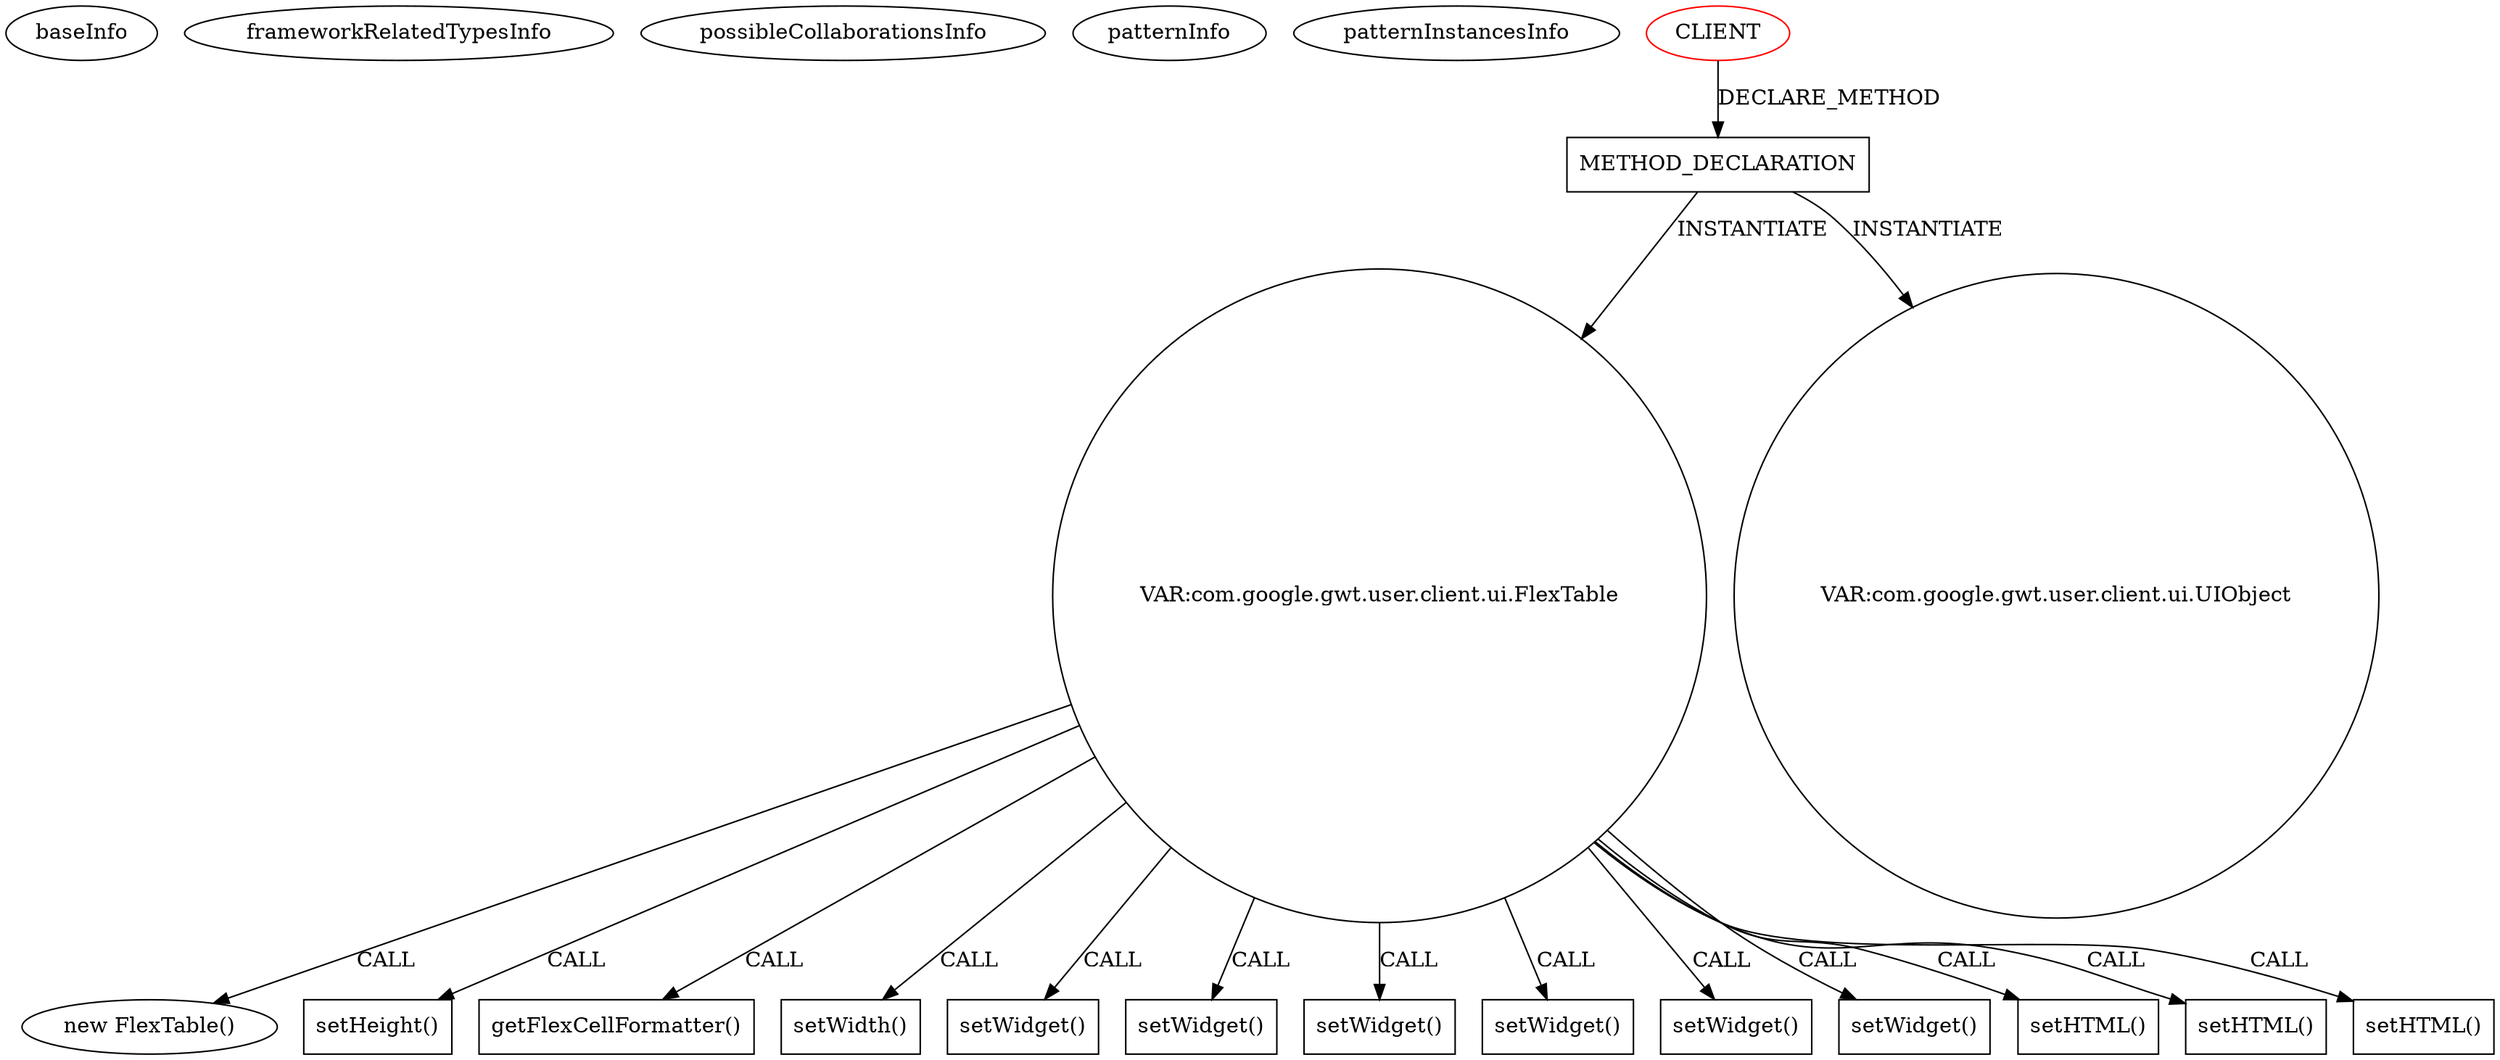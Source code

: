 digraph {
baseInfo[graphId=1098,category="pattern",isAnonymous=false,possibleRelation=false]
frameworkRelatedTypesInfo[]
possibleCollaborationsInfo[]
patternInfo[frequency=2.0,patternRootClient=0]
patternInstancesInfo[0="MainMain-ChatCafeine~/MainMain-ChatCafeine/ChatCafeine-master/ChatCafeine/src/sources/client/vue/administration/AdminPanel.java~AdminPanel~204",1="MainMain-ChatCafeine~/MainMain-ChatCafeine/ChatCafeine-master/ChatCafeine/src/sources/client/vue/accueil/AccueilPanel.java~AccueilPanel~198"]
183[label="new FlexTable()",vertexType="CONSTRUCTOR_CALL",isFrameworkType=false]
184[label="VAR:com.google.gwt.user.client.ui.FlexTable",vertexType="VARIABLE_EXPRESION",isFrameworkType=false,shape=circle]
191[label="setHeight()",vertexType="INSIDE_CALL",isFrameworkType=false,shape=box]
193[label="getFlexCellFormatter()",vertexType="INSIDE_CALL",isFrameworkType=false,shape=box]
189[label="setWidth()",vertexType="INSIDE_CALL",isFrameworkType=false,shape=box]
169[label="METHOD_DECLARATION",vertexType="CLIENT_METHOD_DECLARATION",isFrameworkType=false,shape=box]
0[label="CLIENT",vertexType="ROOT_CLIENT_CLASS_DECLARATION",isFrameworkType=false,color=red]
173[label="VAR:com.google.gwt.user.client.ui.UIObject",vertexType="VARIABLE_EXPRESION",isFrameworkType=false,shape=circle]
263[label="setWidget()",vertexType="INSIDE_CALL",isFrameworkType=false,shape=box]
261[label="setWidget()",vertexType="INSIDE_CALL",isFrameworkType=false,shape=box]
253[label="setWidget()",vertexType="INSIDE_CALL",isFrameworkType=false,shape=box]
247[label="setWidget()",vertexType="INSIDE_CALL",isFrameworkType=false,shape=box]
251[label="setWidget()",vertexType="INSIDE_CALL",isFrameworkType=false,shape=box]
265[label="setWidget()",vertexType="INSIDE_CALL",isFrameworkType=false,shape=box]
233[label="setHTML()",vertexType="INSIDE_CALL",isFrameworkType=false,shape=box]
245[label="setHTML()",vertexType="INSIDE_CALL",isFrameworkType=false,shape=box]
237[label="setHTML()",vertexType="INSIDE_CALL",isFrameworkType=false,shape=box]
184->265[label="CALL"]
184->189[label="CALL"]
184->183[label="CALL"]
184->251[label="CALL"]
184->261[label="CALL"]
169->184[label="INSTANTIATE"]
184->233[label="CALL"]
184->237[label="CALL"]
184->253[label="CALL"]
169->173[label="INSTANTIATE"]
184->247[label="CALL"]
184->245[label="CALL"]
0->169[label="DECLARE_METHOD"]
184->191[label="CALL"]
184->263[label="CALL"]
184->193[label="CALL"]
}

